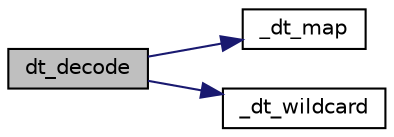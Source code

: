 digraph "dt_decode"
{
 // LATEX_PDF_SIZE
  bgcolor="transparent";
  edge [fontname="Helvetica",fontsize="10",labelfontname="Helvetica",labelfontsize="10"];
  node [fontname="Helvetica",fontsize="10",shape=record];
  rankdir="LR";
  Node1 [label="dt_decode",height=0.2,width=0.4,color="black", fillcolor="grey75", style="filled", fontcolor="black",tooltip=" "];
  Node1 -> Node2 [color="midnightblue",fontsize="10",style="solid",fontname="Helvetica"];
  Node2 [label="_dt_map",height=0.2,width=0.4,color="black",URL="$dates_8c.html#af6991d0e1fb62551c63b7faaea1e73d9",tooltip="Maps the fields of given string array to the date time."];
  Node1 -> Node3 [color="midnightblue",fontsize="10",style="solid",fontname="Helvetica"];
  Node3 [label="_dt_wildcard",height=0.2,width=0.4,color="black",URL="$dates_8c.html#a948ebdbf9290188e26ce4255eed5284b",tooltip=" "];
}
